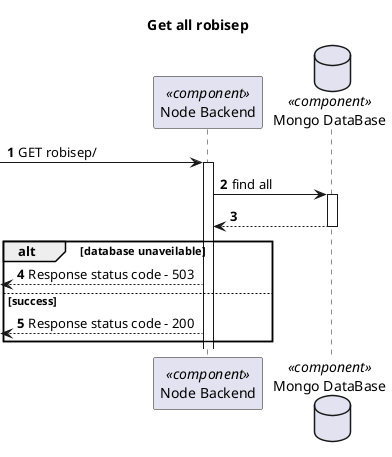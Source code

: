 @startuml Process View - Level 3

autonumber
skinparam packageStyle rect

title Get all robisep

participant "Node Backend" as BE <<component>>
database "Mongo DataBase" as DB <<component>>

-> BE: GET robisep/

'Find all'

activate BE

BE -> DB: find all

activate DB

DB --> BE:

deactivate DB

alt database unaveilable

  <-- BE: Response status code - 503

else success

    <-- BE: Response status code - 200

end

@enduml